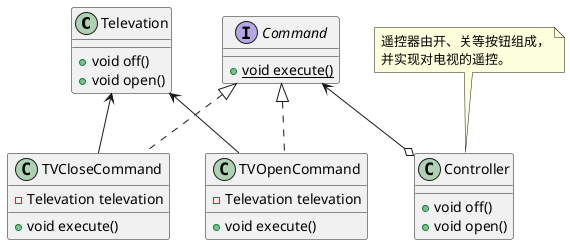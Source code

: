 @startuml

class Televation {
  + void off()
  + void open()
}

interface Command {
  + {static} void execute()
}

class TVOpenCommand {
  - Televation televation
  + void execute()
}

class TVCloseCommand {
  - Televation televation
  + void execute()
}

Command <|.. TVOpenCommand
Command <|.. TVCloseCommand

Televation <-- TVOpenCommand
Televation <-- TVCloseCommand

class Controller {
  + void off()
  + void open()
}
note top
遥控器由开、关等按钮组成，
并实现对电视的遥控。
end note

Command <--o Controller

@enduml
